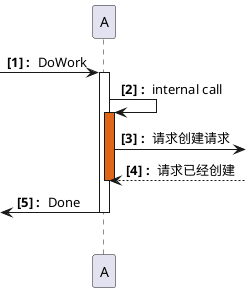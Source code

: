 @startuml 发出和接受消息
autonumber "<b>[0] : "
[-> A : DoWork
activate A
A -> A : internal call
activate A #dd6618
A ->] : 请求创建请求
A <--] : 请求已经创建
deactivate A
[<- A : Done
deactivate A
|||
@enduml